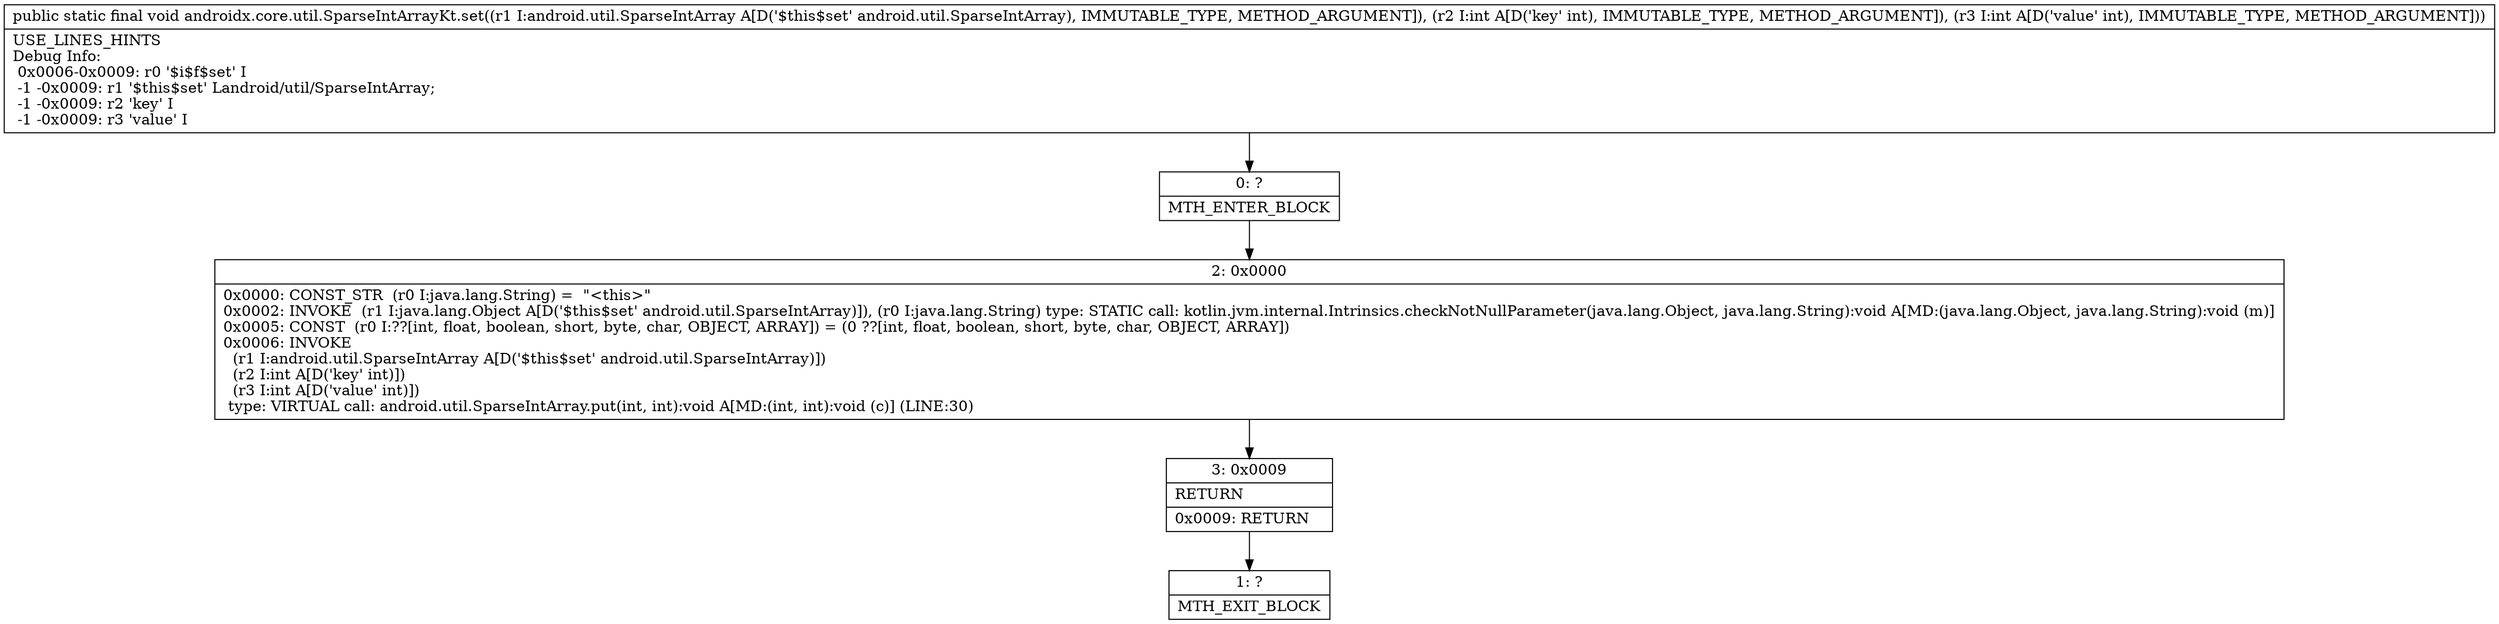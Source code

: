 digraph "CFG forandroidx.core.util.SparseIntArrayKt.set(Landroid\/util\/SparseIntArray;II)V" {
Node_0 [shape=record,label="{0\:\ ?|MTH_ENTER_BLOCK\l}"];
Node_2 [shape=record,label="{2\:\ 0x0000|0x0000: CONST_STR  (r0 I:java.lang.String) =  \"\<this\>\" \l0x0002: INVOKE  (r1 I:java.lang.Object A[D('$this$set' android.util.SparseIntArray)]), (r0 I:java.lang.String) type: STATIC call: kotlin.jvm.internal.Intrinsics.checkNotNullParameter(java.lang.Object, java.lang.String):void A[MD:(java.lang.Object, java.lang.String):void (m)]\l0x0005: CONST  (r0 I:??[int, float, boolean, short, byte, char, OBJECT, ARRAY]) = (0 ??[int, float, boolean, short, byte, char, OBJECT, ARRAY]) \l0x0006: INVOKE  \l  (r1 I:android.util.SparseIntArray A[D('$this$set' android.util.SparseIntArray)])\l  (r2 I:int A[D('key' int)])\l  (r3 I:int A[D('value' int)])\l type: VIRTUAL call: android.util.SparseIntArray.put(int, int):void A[MD:(int, int):void (c)] (LINE:30)\l}"];
Node_3 [shape=record,label="{3\:\ 0x0009|RETURN\l|0x0009: RETURN   \l}"];
Node_1 [shape=record,label="{1\:\ ?|MTH_EXIT_BLOCK\l}"];
MethodNode[shape=record,label="{public static final void androidx.core.util.SparseIntArrayKt.set((r1 I:android.util.SparseIntArray A[D('$this$set' android.util.SparseIntArray), IMMUTABLE_TYPE, METHOD_ARGUMENT]), (r2 I:int A[D('key' int), IMMUTABLE_TYPE, METHOD_ARGUMENT]), (r3 I:int A[D('value' int), IMMUTABLE_TYPE, METHOD_ARGUMENT]))  | USE_LINES_HINTS\lDebug Info:\l  0x0006\-0x0009: r0 '$i$f$set' I\l  \-1 \-0x0009: r1 '$this$set' Landroid\/util\/SparseIntArray;\l  \-1 \-0x0009: r2 'key' I\l  \-1 \-0x0009: r3 'value' I\l}"];
MethodNode -> Node_0;Node_0 -> Node_2;
Node_2 -> Node_3;
Node_3 -> Node_1;
}

